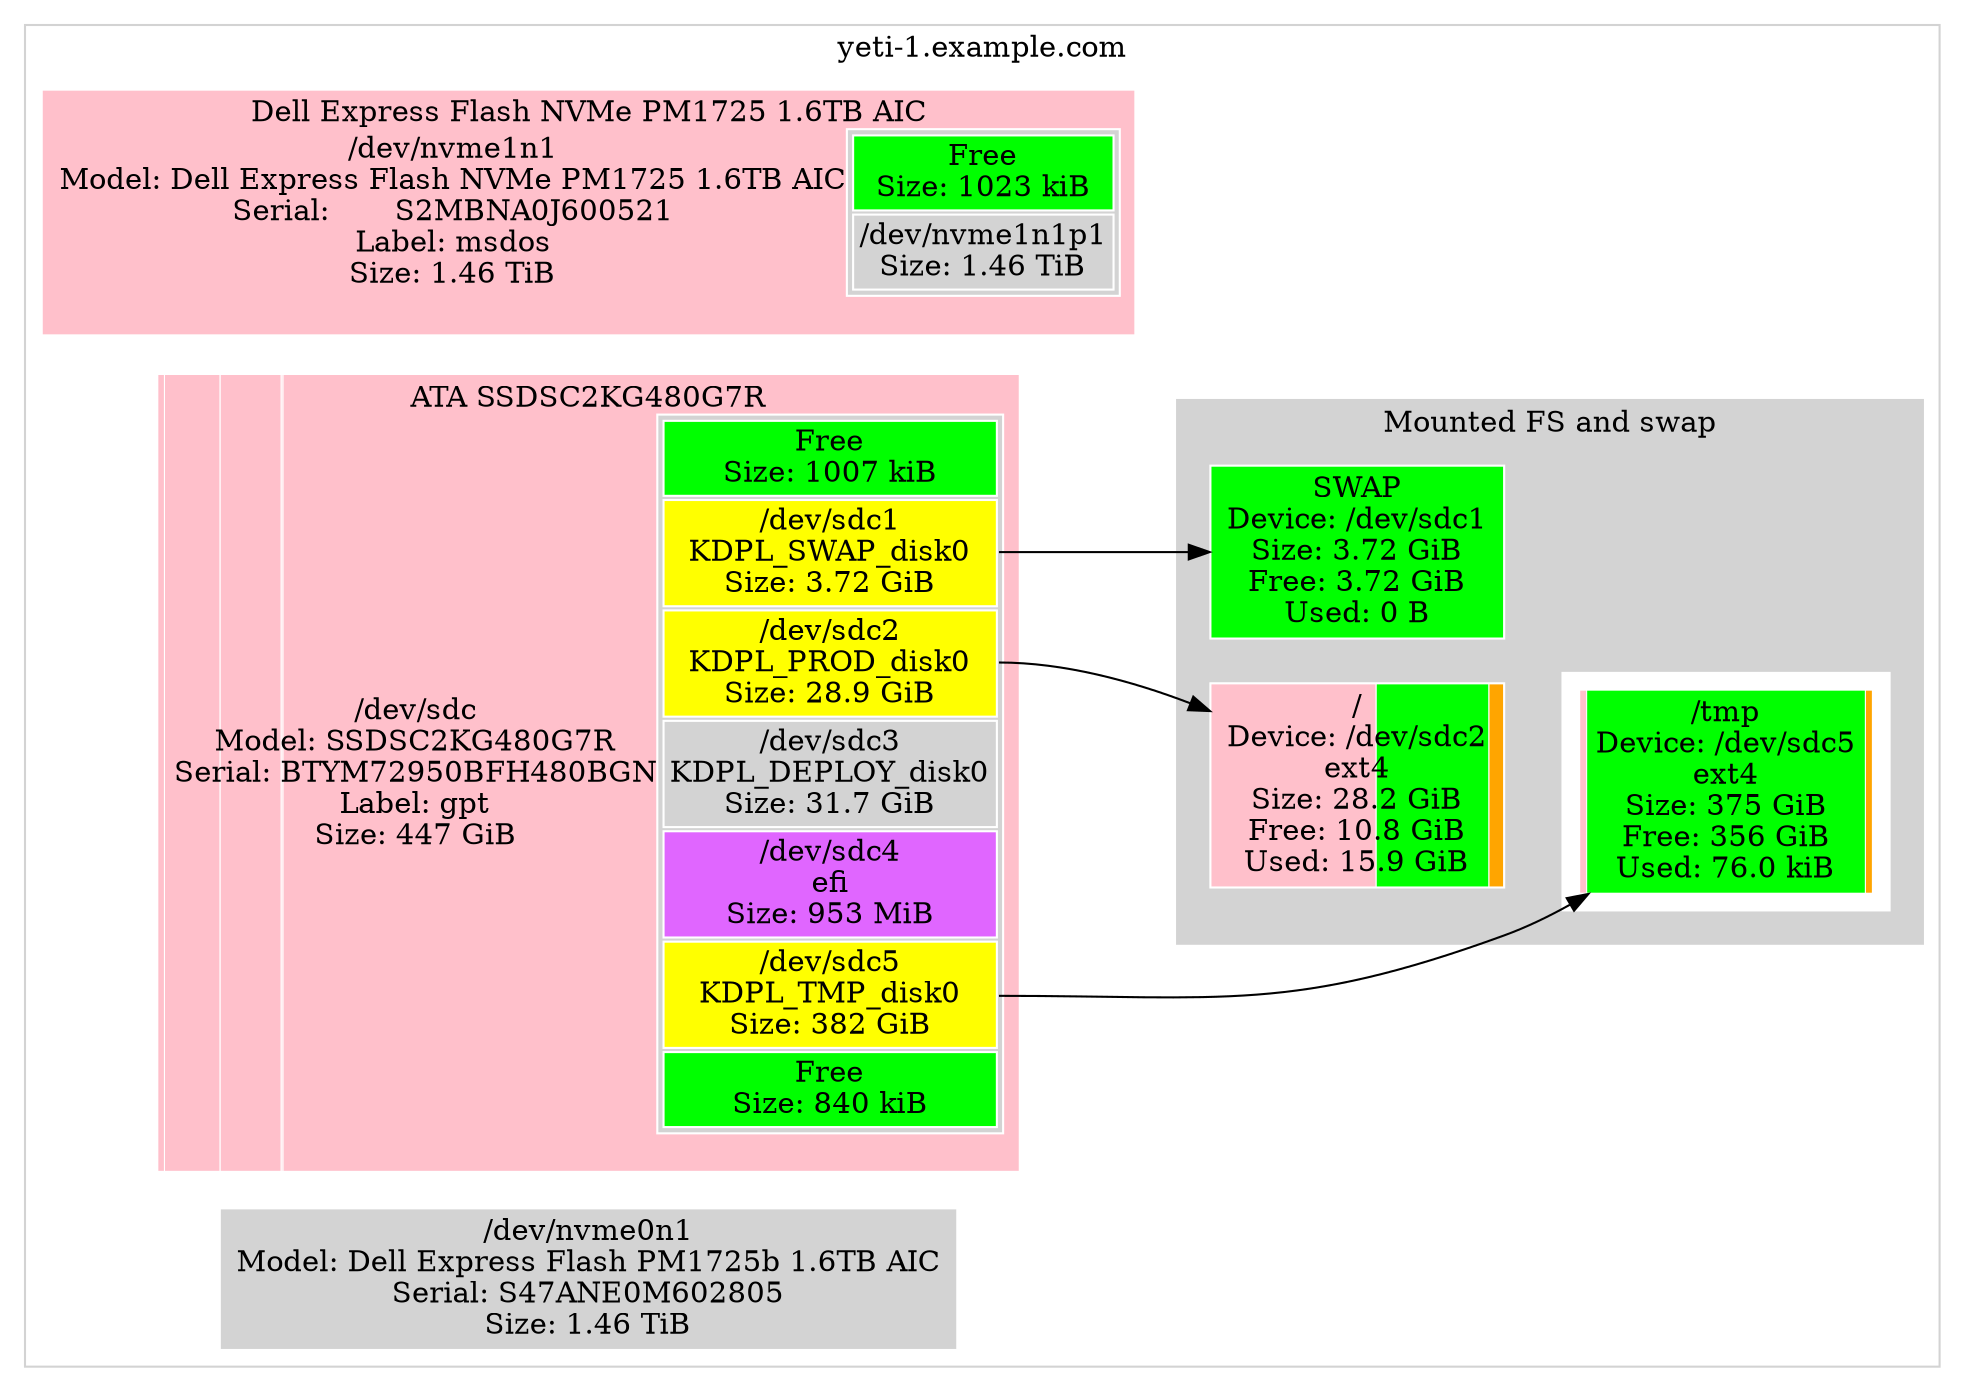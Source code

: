 digraph "yeti-1.example.com"{ // HEADER: MACHINE
	rankdir=LR; // HEADER: MACHINE
	subgraph "cluster_machine@yeti-1.example.com" {
		style=filled;
		color=lightgrey;
		fillcolor=white;
		node [style=filled,color=white,fillcolor=white,shape=rectangle];
			{ "machine@yeti-1.example.com|Partition::MSDOS@nvme1n1" [
				label=<<TABLE BORDER="0" CELLPADDING="0" CELLSPACING="0">
						<TR> <TD COLSPAN="2">Dell Express Flash NVMe PM1725 1.6TB AIC</TD> </TR><TR><TD >/dev/nvme1n1<BR/>Model: Dell Express Flash NVMe PM1725 1.6TB AIC<BR/>Serial:       S2MBNA0J600521<BR/>Label: msdos<BR/>Size: 1.46 TiB</TD>    <TD BGCOLOR="lightgrey">
						<TABLE >
							<TR>
								<TD bgcolor="green">
								Free<BR/>Size: 1023 kiB
								</TD>
							</TR>
							<TR>
								<TD PORT="1" BGCOLOR="lightgrey">
								/dev/nvme1n1p1<BR/>Size: 1.46 TiB
								</TD>
							</TR>
						</TABLE>
						</TD> </TR><TR> <TD COLSPAN="2"> </TD> </TR>
					</TABLE>
				>;
				// Style node
				color=white;
				fillcolor=lightgrey;
				shape="rectangle";
				style=striped;
				fillcolor="green;0.000001:pink;0.999999";
			]; }
			{ "machine@yeti-1.example.com|Partition::GPT@sdc" [
				label=<<TABLE BORDER="0" CELLPADDING="0" CELLSPACING="0">
						<TR> <TD COLSPAN="2">ATA SSDSC2KG480G7R</TD> </TR><TR><TD >/dev/sdc<BR/>Model: SSDSC2KG480G7R<BR/>Serial: BTYM72950BFH480BGN<BR/>Label: gpt<BR/>Size: 447 GiB</TD>    <TD BGCOLOR="lightgrey">
						<TABLE >
							<TR>
								<TD bgcolor="green">
								Free<BR/>Size: 1007 kiB
								</TD>
							</TR>
							<TR>
								<TD PORT="1" BGCOLOR="yellow">
								/dev/sdc1<BR/>KDPL_SWAP_disk0<BR/>Size: 3.72 GiB
								</TD>
							</TR>
							<TR>
								<TD PORT="2" BGCOLOR="yellow">
								/dev/sdc2<BR/>KDPL_PROD_disk0<BR/>Size: 28.9 GiB
								</TD>
							</TR>
							<TR>
								<TD PORT="3" BGCOLOR="lightgrey">
								/dev/sdc3<BR/>KDPL_DEPLOY_disk0<BR/>Size: 31.7 GiB
								</TD>
							</TR>
							<TR>
								<TD PORT="4" BGCOLOR="mediumorchid1">
								/dev/sdc4<BR/>efi<BR/>Size: 953 MiB
								</TD>
							</TR>
							<TR>
								<TD PORT="5" BGCOLOR="yellow">
								/dev/sdc5<BR/>KDPL_TMP_disk0<BR/>Size: 382 GiB
								</TD>
							</TR>
							<TR>
								<TD bgcolor="green">
								Free<BR/>Size: 840 kiB
								</TD>
							</TR>
						</TABLE>
						</TD> </TR><TR> <TD COLSPAN="2"> </TD> </TR>
					</TABLE>
				>;
				// Style node
				color=white;
				fillcolor=lightgrey;
				shape="rectangle";
				style=striped;
				fillcolor="green;0.000002:pink;0.008330:pink;0.064570:pink;0.070818:pink;0.002081:pink;0.854197:green;0.000002";
			]; }
			subgraph "cluster_machine@yeti-1.example.com|FS" {
				style=filled;
				color=lightgrey;
				fillcolor=lightgrey;
				node [style=filled,color=white,fillcolor=lightgrey,shape=rectangle];
				{ "machine@yeti-1.example.com|FS|::SWAP::Partition@sdc1" [
					label="SWAP\nDevice: /dev/sdc1\nSize: 3.72 GiB\nFree: 3.72 GiB\nUsed: 0 B";
					shape=rectangle;style=striped;fillcolor="green"
				]; }
				subgraph "cluster_machine@yeti-1.example.com|FS|::MP@27@/" {
					style=filled;
					color=lightgrey;
					fillcolor=lightgrey;
					node [style=filled,color=white,fillcolor=lightgrey,shape=rectangle];
					{ "machine@yeti-1.example.com|FS|::MP@27@/|::FS@FS@27@/" [
						label="/\nDevice: /dev/sdc2\next4\nSize: 28.2 GiB\nFree: 10.8 GiB\nUsed: 15.9 GiB";
						shape=rectangle;style=striped;fillcolor="pink;0.564336.2:green;0.384012.2:orange"
					]; }
					subgraph "cluster_machine@yeti-1.example.com|FS|::MP@27@/|::C@27@/" {
						color=white;
						fillcolor=white;
						{ "machine@yeti-1.example.com|FS|::MP@27@/|::C@27@/|FS::MP::FS@FS@124@/tmp" [
							label="/tmp\nDevice: /dev/sdc5\next4\nSize: 375 GiB\nFree: 356 GiB\nUsed: 76.0 kiB";
							shape=rectangle;style=striped;fillcolor="pink;0.000000.2:green;0.949016.2:orange"
						]; }
						label="";
					}
					label="";
				}
				label="Mounted FS and swap";
			}
			subgraph "cluster_machine@yeti-1.example.com|Libvirt" {
				style=filled;
				color=lightgrey;
				fillcolor=lightgrey;
				node [style=filled,color=white,fillcolor=lightgrey,shape=rectangle];
				label="Libvirt Virtual Machines";
			}
			{ "machine@yeti-1.example.com|Partition::None@nvme0n1" [
				label="/dev/nvme0n1\nModel: Dell Express Flash PM1725b 1.6TB AIC\nSerial: S47ANE0M602805\nSize: 1.46 TiB";
				fillcolor="lightgrey"
				style=filled
				shape=rectangle
			]; }
			// Links from FS::MP::FS@FS@124@/tmp
			"machine@yeti-1.example.com|FS|::MP@27@/|::FS@FS@27@/" -> "machine@yeti-1.example.com|FS|::MP@27@/|::C@27@/|FS::MP::FS@FS@124@/tmp" [style=invis]
			// Links for Partition::MSDOS@nvme1n1
			// TARGET LINK: yeti-1.example.com 1600321314816 nvme1n1 "machine@yeti-1.example.com|Partition::MSDOS@nvme1n1"
			// Links for Partition::Table
			// Links for Partition::Table::Part::Free@_1
			// Links for Partition::Table::Part::Data@nvme1n1p1
			// Links for Partition::GPT@sdc
			// TARGET LINK: yeti-1.example.com 480103981056 sdc "machine@yeti-1.example.com|Partition::GPT@sdc"
			// Links for Partition::Table
			// Links for Partition::Table::Part::Free@_1
			// Links for Partition::Table::Part::Data@sdc1
			// Links for Partition::Table::Part::Data@sdc2
			// Links for Partition::Table::Part::Data@sdc3
			// Links for Partition::Table::Part::Data@sdc4
			// Links for Partition::Table::Part::Data@sdc5
			// Links for Partition::Table::Part::Free@_2
			// Links for FS
			// Links for FS::SWAP::Partition@sdc1
			"machine@yeti-1.example.com|Partition::GPT@sdc":"1" -> "machine@yeti-1.example.com|FS|::SWAP::Partition@sdc1"
			// Links for FS::SWAP::Partition@sdc1
			// Links for FS::MP@27@/
			// Links for FS::MP::FS@FS@27@/
			"machine@yeti-1.example.com|Partition::GPT@sdc":"2" -> "machine@yeti-1.example.com|FS|::MP@27@/|::FS@FS@27@/"
			// Links for FS::MP::FS@FS@27@/
			// Links for FS::MP::C@27@/
			// Links for FS::MP::FS@FS@124@/tmp
			"machine@yeti-1.example.com|Partition::GPT@sdc":"5" -> "machine@yeti-1.example.com|FS|::MP@27@/|::C@27@/|FS::MP::FS@FS@124@/tmp"
			// Links for FS::MP::FS@FS@124@/tmp
			// Links for Libvirt Virtual Machines
			// Links for Partition::None@nvme0n1
			// TARGET LINK: yeti-1.example.com 1600321314816 nvme0n1 "machine@yeti-1.example.com|Partition::None@nvme0n1"
		label="yeti-1.example.com";
	}
} // FOOTER: MACHINE
